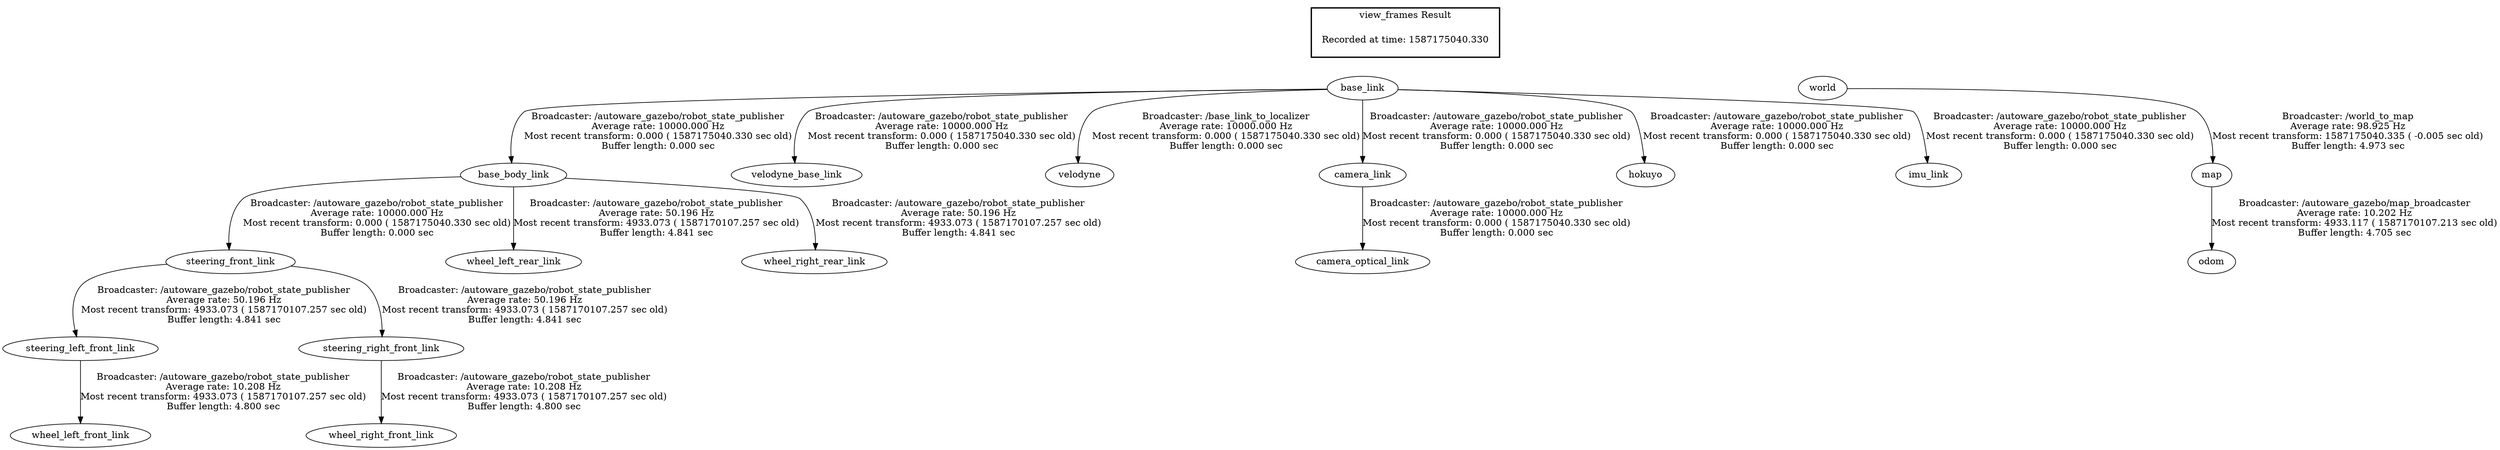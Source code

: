 digraph G {
"steering_front_link" -> "steering_left_front_link"[label="Broadcaster: /autoware_gazebo/robot_state_publisher\nAverage rate: 50.196 Hz\nMost recent transform: 4933.073 ( 1587170107.257 sec old)\nBuffer length: 4.841 sec\n"];
"base_body_link" -> "steering_front_link"[label="Broadcaster: /autoware_gazebo/robot_state_publisher\nAverage rate: 10000.000 Hz\nMost recent transform: 0.000 ( 1587175040.330 sec old)\nBuffer length: 0.000 sec\n"];
"steering_front_link" -> "steering_right_front_link"[label="Broadcaster: /autoware_gazebo/robot_state_publisher\nAverage rate: 50.196 Hz\nMost recent transform: 4933.073 ( 1587170107.257 sec old)\nBuffer length: 4.841 sec\n"];
"base_body_link" -> "wheel_left_rear_link"[label="Broadcaster: /autoware_gazebo/robot_state_publisher\nAverage rate: 50.196 Hz\nMost recent transform: 4933.073 ( 1587170107.257 sec old)\nBuffer length: 4.841 sec\n"];
"base_link" -> "base_body_link"[label="Broadcaster: /autoware_gazebo/robot_state_publisher\nAverage rate: 10000.000 Hz\nMost recent transform: 0.000 ( 1587175040.330 sec old)\nBuffer length: 0.000 sec\n"];
"base_body_link" -> "wheel_right_rear_link"[label="Broadcaster: /autoware_gazebo/robot_state_publisher\nAverage rate: 50.196 Hz\nMost recent transform: 4933.073 ( 1587170107.257 sec old)\nBuffer length: 4.841 sec\n"];
"base_link" -> "velodyne_base_link"[label="Broadcaster: /autoware_gazebo/robot_state_publisher\nAverage rate: 10000.000 Hz\nMost recent transform: 0.000 ( 1587175040.330 sec old)\nBuffer length: 0.000 sec\n"];
"base_link" -> "velodyne"[label="Broadcaster: /base_link_to_localizer\nAverage rate: 10000.000 Hz\nMost recent transform: 0.000 ( 1587175040.330 sec old)\nBuffer length: 0.000 sec\n"];
"base_link" -> "camera_link"[label="Broadcaster: /autoware_gazebo/robot_state_publisher\nAverage rate: 10000.000 Hz\nMost recent transform: 0.000 ( 1587175040.330 sec old)\nBuffer length: 0.000 sec\n"];
"camera_link" -> "camera_optical_link"[label="Broadcaster: /autoware_gazebo/robot_state_publisher\nAverage rate: 10000.000 Hz\nMost recent transform: 0.000 ( 1587175040.330 sec old)\nBuffer length: 0.000 sec\n"];
"base_link" -> "hokuyo"[label="Broadcaster: /autoware_gazebo/robot_state_publisher\nAverage rate: 10000.000 Hz\nMost recent transform: 0.000 ( 1587175040.330 sec old)\nBuffer length: 0.000 sec\n"];
"base_link" -> "imu_link"[label="Broadcaster: /autoware_gazebo/robot_state_publisher\nAverage rate: 10000.000 Hz\nMost recent transform: 0.000 ( 1587175040.330 sec old)\nBuffer length: 0.000 sec\n"];
"world" -> "map"[label="Broadcaster: /world_to_map\nAverage rate: 98.925 Hz\nMost recent transform: 1587175040.335 ( -0.005 sec old)\nBuffer length: 4.973 sec\n"];
"steering_left_front_link" -> "wheel_left_front_link"[label="Broadcaster: /autoware_gazebo/robot_state_publisher\nAverage rate: 10.208 Hz\nMost recent transform: 4933.073 ( 1587170107.257 sec old)\nBuffer length: 4.800 sec\n"];
"steering_right_front_link" -> "wheel_right_front_link"[label="Broadcaster: /autoware_gazebo/robot_state_publisher\nAverage rate: 10.208 Hz\nMost recent transform: 4933.073 ( 1587170107.257 sec old)\nBuffer length: 4.800 sec\n"];
"map" -> "odom"[label="Broadcaster: /autoware_gazebo/map_broadcaster\nAverage rate: 10.202 Hz\nMost recent transform: 4933.117 ( 1587170107.213 sec old)\nBuffer length: 4.705 sec\n"];
edge [style=invis];
 subgraph cluster_legend { style=bold; color=black; label ="view_frames Result";
"Recorded at time: 1587175040.330"[ shape=plaintext ] ;
 }->"base_link";
edge [style=invis];
 subgraph cluster_legend { style=bold; color=black; label ="view_frames Result";
"Recorded at time: 1587175040.330"[ shape=plaintext ] ;
 }->"world";
}